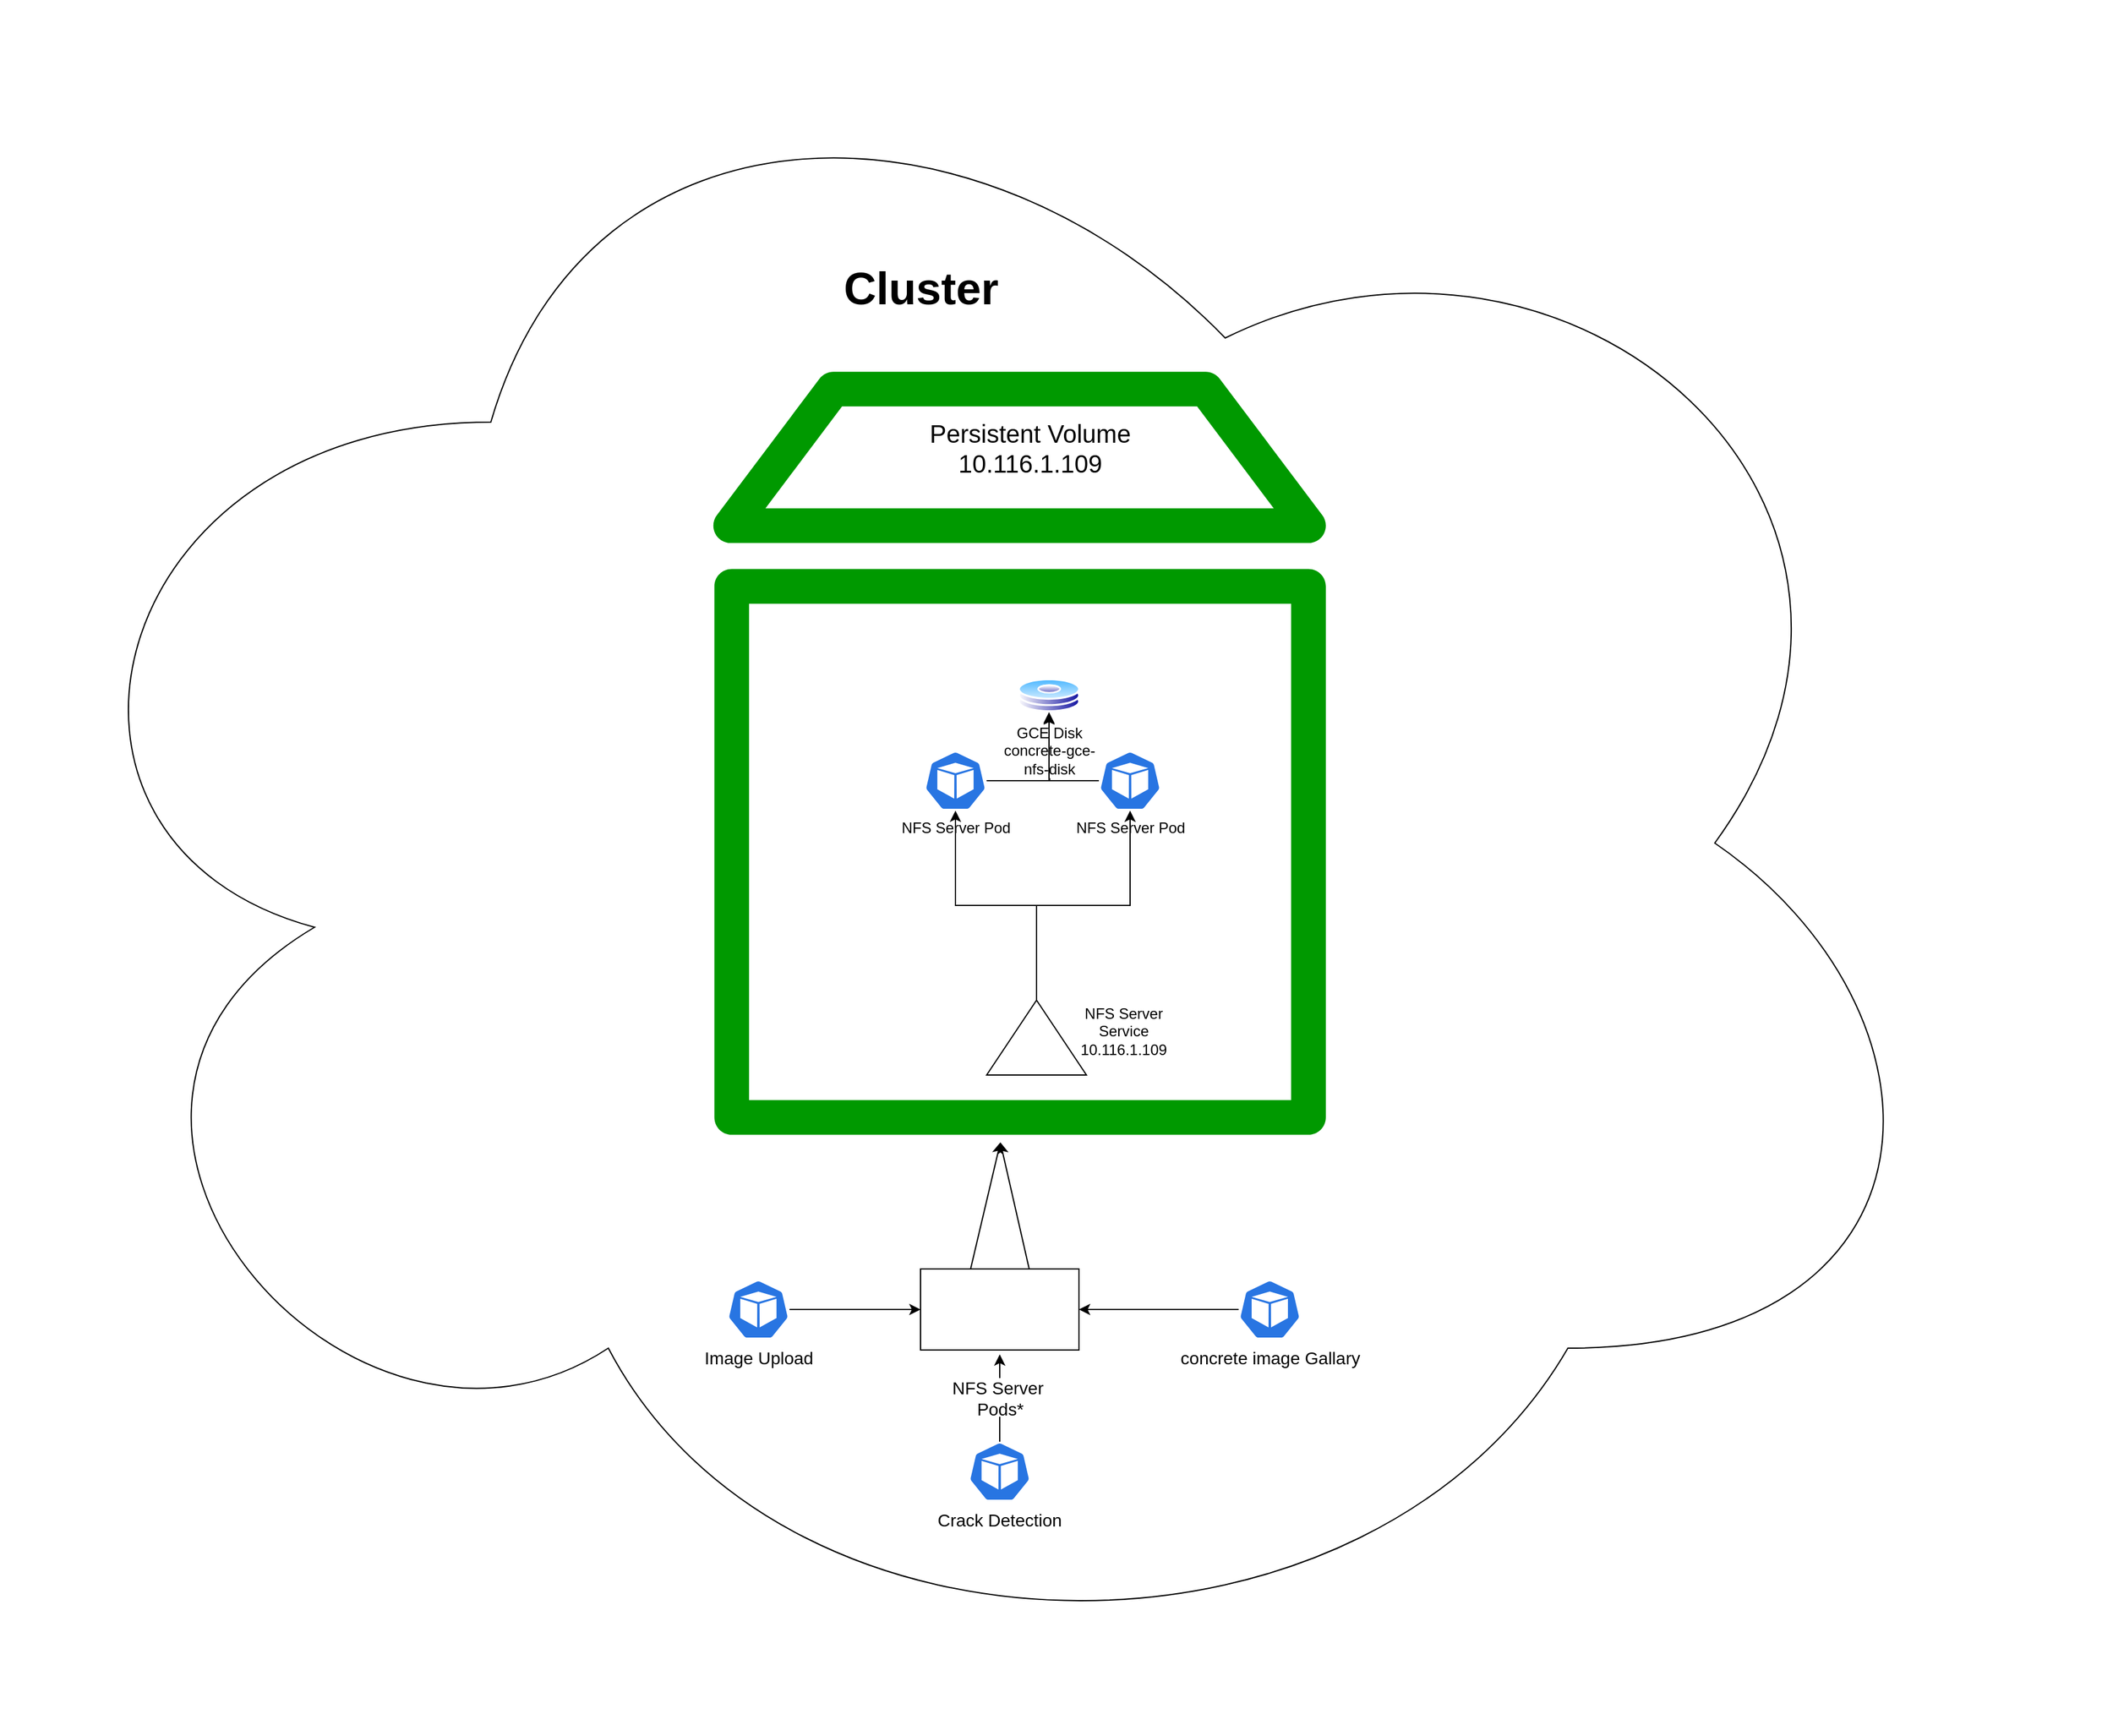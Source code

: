 <mxfile>
    <diagram id="kXCufjoOLKsDgkwW8JPE" name="Page-1">
        <mxGraphModel dx="7093" dy="2220" grid="1" gridSize="10" guides="1" tooltips="1" connect="1" arrows="1" fold="1" page="1" pageScale="1" pageWidth="827" pageHeight="583" background="none" math="0" shadow="0">
            <root>
                <mxCell id="0"/>
                <mxCell id="1" parent="0"/>
                <mxCell id="ZwHgZiTKEGKpRS0AxtbW-146" value="" style="group" parent="1" vertex="1" connectable="0">
                    <mxGeometry x="-2030" y="300.0" width="1632" height="1350" as="geometry"/>
                </mxCell>
                <mxCell id="EWjBrK5LlqKwHQxJgmvr-16" value="" style="group" parent="ZwHgZiTKEGKpRS0AxtbW-146" vertex="1" connectable="0">
                    <mxGeometry x="622" y="633" width="1010" height="702" as="geometry"/>
                </mxCell>
                <mxCell id="EWjBrK5LlqKwHQxJgmvr-15" value="" style="group" parent="EWjBrK5LlqKwHQxJgmvr-16" vertex="1" connectable="0">
                    <mxGeometry x="-100" y="-68" width="1060" height="770" as="geometry"/>
                </mxCell>
                <mxCell id="EWjBrK5LlqKwHQxJgmvr-19" value="" style="group" parent="EWjBrK5LlqKwHQxJgmvr-15" vertex="1" connectable="0">
                    <mxGeometry x="-20" y="-290" width="1080" height="1060" as="geometry"/>
                </mxCell>
                <mxCell id="YEQN4tm0ZySeaGyMXAkO-2" value="Image Upload" style="sketch=0;html=1;dashed=0;whitespace=wrap;fillColor=#2875E2;strokeColor=#ffffff;points=[[0.005,0.63,0],[0.1,0.2,0],[0.9,0.2,0],[0.5,0,0],[0.995,0.63,0],[0.72,0.99,0],[0.5,1,0],[0.28,0.99,0]];shape=mxgraph.kubernetes.icon;prIcon=pod;labelPosition=center;verticalLabelPosition=bottom;align=center;verticalAlign=top;fontSize=14;" parent="EWjBrK5LlqKwHQxJgmvr-19" vertex="1">
                    <mxGeometry x="20" y="710" width="50" height="48" as="geometry"/>
                </mxCell>
                <mxCell id="YEQN4tm0ZySeaGyMXAkO-4" value="concrete image Gallary" style="sketch=0;html=1;dashed=0;whitespace=wrap;fillColor=#2875E2;strokeColor=#ffffff;points=[[0.005,0.63,0],[0.1,0.2,0],[0.9,0.2,0],[0.5,0,0],[0.995,0.63,0],[0.72,0.99,0],[0.5,1,0],[0.28,0.99,0]];shape=mxgraph.kubernetes.icon;prIcon=pod;labelPosition=center;verticalLabelPosition=bottom;align=center;verticalAlign=top;fontSize=14;" parent="EWjBrK5LlqKwHQxJgmvr-19" vertex="1">
                    <mxGeometry x="430" y="710" width="50" height="48" as="geometry"/>
                </mxCell>
                <mxCell id="YEQN4tm0ZySeaGyMXAkO-16" style="edgeStyle=none;rounded=0;orthogonalLoop=1;jettySize=auto;html=1;fontSize=14;startArrow=none;" parent="EWjBrK5LlqKwHQxJgmvr-19" source="YEQN4tm0ZySeaGyMXAkO-21" edge="1">
                    <mxGeometry relative="1" as="geometry">
                        <mxPoint x="238.5" y="770" as="targetPoint"/>
                    </mxGeometry>
                </mxCell>
                <mxCell id="YEQN4tm0ZySeaGyMXAkO-14" value="" style="group;strokeColor=default;container=0;" parent="EWjBrK5LlqKwHQxJgmvr-19" vertex="1" connectable="0">
                    <mxGeometry x="175" y="701.5" width="127" height="65" as="geometry"/>
                </mxCell>
                <mxCell id="YEQN4tm0ZySeaGyMXAkO-19" style="edgeStyle=none;rounded=0;orthogonalLoop=1;jettySize=auto;html=1;fontSize=14;" parent="EWjBrK5LlqKwHQxJgmvr-19" source="YEQN4tm0ZySeaGyMXAkO-8" edge="1">
                    <mxGeometry relative="1" as="geometry">
                        <mxPoint x="239" y="600" as="targetPoint"/>
                    </mxGeometry>
                </mxCell>
                <mxCell id="YEQN4tm0ZySeaGyMXAkO-20" style="edgeStyle=none;rounded=0;orthogonalLoop=1;jettySize=auto;html=1;fontSize=14;" parent="EWjBrK5LlqKwHQxJgmvr-19" source="YEQN4tm0ZySeaGyMXAkO-13" edge="1">
                    <mxGeometry relative="1" as="geometry">
                        <mxPoint x="239" y="600" as="targetPoint"/>
                    </mxGeometry>
                </mxCell>
                <mxCell id="YEQN4tm0ZySeaGyMXAkO-8" value="" style="shape=image;html=1;verticalAlign=top;verticalLabelPosition=bottom;labelBackgroundColor=#ffffff;imageAspect=0;aspect=fixed;image=https://cdn2.iconfinder.com/data/icons/crystalproject/128x128/devices/nfs_unmount.png;fontSize=14;fillColor=none;" parent="EWjBrK5LlqKwHQxJgmvr-19" vertex="1">
                    <mxGeometry x="175" y="701.5" width="65" height="65" as="geometry"/>
                </mxCell>
                <mxCell id="YEQN4tm0ZySeaGyMXAkO-15" style="edgeStyle=none;rounded=0;orthogonalLoop=1;jettySize=auto;html=1;entryX=0;entryY=0.5;entryDx=0;entryDy=0;fontSize=14;" parent="EWjBrK5LlqKwHQxJgmvr-19" source="YEQN4tm0ZySeaGyMXAkO-2" target="YEQN4tm0ZySeaGyMXAkO-8" edge="1">
                    <mxGeometry relative="1" as="geometry"/>
                </mxCell>
                <mxCell id="YEQN4tm0ZySeaGyMXAkO-13" value="" style="shape=image;html=1;verticalAlign=top;verticalLabelPosition=bottom;labelBackgroundColor=#ffffff;imageAspect=0;aspect=fixed;image=https://cdn2.iconfinder.com/data/icons/crystalproject/128x128/devices/nfs_unmount.png;fontSize=14;fillColor=none;" parent="EWjBrK5LlqKwHQxJgmvr-19" vertex="1">
                    <mxGeometry x="237" y="701.5" width="65" height="65" as="geometry"/>
                </mxCell>
                <mxCell id="YEQN4tm0ZySeaGyMXAkO-18" style="edgeStyle=none;rounded=0;orthogonalLoop=1;jettySize=auto;html=1;entryX=1;entryY=0.5;entryDx=0;entryDy=0;fontSize=14;" parent="EWjBrK5LlqKwHQxJgmvr-19" source="YEQN4tm0ZySeaGyMXAkO-4" target="YEQN4tm0ZySeaGyMXAkO-13" edge="1">
                    <mxGeometry relative="1" as="geometry"/>
                </mxCell>
                <mxCell id="YEQN4tm0ZySeaGyMXAkO-21" value="&lt;span style=&quot;background-color: rgb(255 , 255 , 255)&quot;&gt;NFS Server&amp;nbsp;&lt;/span&gt;&lt;br style=&quot;background-color: rgb(255 , 255 , 255)&quot;&gt;&lt;span style=&quot;background-color: rgb(255 , 255 , 255)&quot;&gt;Pods*&lt;/span&gt;" style="text;html=1;strokeColor=none;fillColor=none;align=center;verticalAlign=middle;whiteSpace=wrap;rounded=0;fontSize=14;" parent="EWjBrK5LlqKwHQxJgmvr-19" vertex="1">
                    <mxGeometry x="143.5" y="790" width="190" height="30" as="geometry"/>
                </mxCell>
                <mxCell id="EWjBrK5LlqKwHQxJgmvr-1" value="" style="group" parent="EWjBrK5LlqKwHQxJgmvr-19" vertex="1" connectable="0">
                    <mxGeometry width="1080" height="1060" as="geometry"/>
                </mxCell>
                <mxCell id="EWjBrK5LlqKwHQxJgmvr-3" value="" style="group" parent="EWjBrK5LlqKwHQxJgmvr-1" vertex="1" connectable="0">
                    <mxGeometry x="170.0" y="241.935" width="860" height="818.065" as="geometry"/>
                </mxCell>
                <mxCell id="kGwHcZkv3LaDY8Z77mlH-28" value="&lt;b&gt;&lt;font style=&quot;font-size: 36px&quot;&gt;Cluster&lt;/font&gt;&lt;/b&gt;" style="text;html=1;align=center;verticalAlign=middle;resizable=0;points=[];autosize=1;strokeColor=none;fillColor=none;" parent="EWjBrK5LlqKwHQxJgmvr-3" vertex="1">
                    <mxGeometry x="-65" y="-341.935" width="140" height="30" as="geometry"/>
                </mxCell>
                <mxCell id="EWjBrK5LlqKwHQxJgmvr-17" value="" style="group" parent="EWjBrK5LlqKwHQxJgmvr-3" vertex="1" connectable="0">
                    <mxGeometry x="43.45" y="598.065" width="50" height="48" as="geometry"/>
                </mxCell>
                <mxCell id="YEQN4tm0ZySeaGyMXAkO-5" value="Crack Detection" style="sketch=0;html=1;dashed=0;whitespace=wrap;fillColor=#2875E2;strokeColor=#ffffff;points=[[0.005,0.63,0],[0.1,0.2,0],[0.9,0.2,0],[0.5,0,0],[0.995,0.63,0],[0.72,0.99,0],[0.5,1,0],[0.28,0.99,0]];shape=mxgraph.kubernetes.icon;prIcon=pod;labelPosition=center;verticalLabelPosition=bottom;align=center;verticalAlign=top;fontSize=14;" parent="EWjBrK5LlqKwHQxJgmvr-17" vertex="1">
                    <mxGeometry width="50" height="48" as="geometry"/>
                </mxCell>
                <mxCell id="ZwHgZiTKEGKpRS0AxtbW-130" value="" style="group" parent="EWjBrK5LlqKwHQxJgmvr-1" vertex="1" connectable="0">
                    <mxGeometry x="8" y="-22" width="1072" height="1057" as="geometry"/>
                </mxCell>
                <mxCell id="ZwHgZiTKEGKpRS0AxtbW-131" value="" style="sketch=0;outlineConnect=0;fontColor=#232F3E;gradientColor=none;fillColor=#009900;strokeColor=none;dashed=0;verticalLabelPosition=bottom;verticalAlign=top;align=center;html=1;fontSize=12;fontStyle=0;aspect=fixed;pointerEvents=1;shape=mxgraph.aws4.volume;" parent="ZwHgZiTKEGKpRS0AxtbW-130" vertex="1">
                    <mxGeometry width="492.81" height="620" as="geometry"/>
                </mxCell>
                <mxCell id="ZwHgZiTKEGKpRS0AxtbW-132" value="" style="group" parent="ZwHgZiTKEGKpRS0AxtbW-130" vertex="1" connectable="0">
                    <mxGeometry x="170" y="250" width="190" height="318" as="geometry"/>
                </mxCell>
                <mxCell id="ZwHgZiTKEGKpRS0AxtbW-133" style="edgeStyle=orthogonalEdgeStyle;rounded=0;orthogonalLoop=1;jettySize=auto;html=1;exitX=0;exitY=0.5;exitDx=0;exitDy=0;" parent="ZwHgZiTKEGKpRS0AxtbW-132" source="ZwHgZiTKEGKpRS0AxtbW-134" edge="1">
                    <mxGeometry relative="1" as="geometry">
                        <mxPoint x="90" y="298" as="targetPoint"/>
                    </mxGeometry>
                </mxCell>
                <mxCell id="ZwHgZiTKEGKpRS0AxtbW-134" value="" style="triangle;whiteSpace=wrap;html=1;rotation=-90;labelPosition=left;verticalLabelPosition=middle;align=right;verticalAlign=middle;" parent="ZwHgZiTKEGKpRS0AxtbW-132" vertex="1">
                    <mxGeometry x="60" y="248" width="60" height="80" as="geometry"/>
                </mxCell>
                <mxCell id="ZwHgZiTKEGKpRS0AxtbW-135" value="NFS Server Pod" style="sketch=0;html=1;dashed=0;whitespace=wrap;fillColor=#2875E2;strokeColor=#ffffff;points=[[0.005,0.63,0],[0.1,0.2,0],[0.9,0.2,0],[0.5,0,0],[0.995,0.63,0],[0.72,0.99,0],[0.5,1,0],[0.28,0.99,0]];shape=mxgraph.kubernetes.icon;prIcon=pod;labelPosition=center;verticalLabelPosition=bottom;align=center;verticalAlign=top;" parent="ZwHgZiTKEGKpRS0AxtbW-132" vertex="1">
                    <mxGeometry y="58" width="50" height="48" as="geometry"/>
                </mxCell>
                <mxCell id="ZwHgZiTKEGKpRS0AxtbW-136" style="edgeStyle=orthogonalEdgeStyle;rounded=0;orthogonalLoop=1;jettySize=auto;html=1;entryX=0.5;entryY=1;entryDx=0;entryDy=0;entryPerimeter=0;" parent="ZwHgZiTKEGKpRS0AxtbW-132" source="ZwHgZiTKEGKpRS0AxtbW-134" target="ZwHgZiTKEGKpRS0AxtbW-135" edge="1">
                    <mxGeometry relative="1" as="geometry"/>
                </mxCell>
                <mxCell id="ZwHgZiTKEGKpRS0AxtbW-137" style="edgeStyle=orthogonalEdgeStyle;rounded=0;orthogonalLoop=1;jettySize=auto;html=1;" parent="ZwHgZiTKEGKpRS0AxtbW-132" source="ZwHgZiTKEGKpRS0AxtbW-138" edge="1">
                    <mxGeometry relative="1" as="geometry">
                        <mxPoint x="100" y="28" as="targetPoint"/>
                    </mxGeometry>
                </mxCell>
                <mxCell id="ZwHgZiTKEGKpRS0AxtbW-138" value="NFS Server Pod" style="sketch=0;html=1;dashed=0;whitespace=wrap;fillColor=#2875E2;strokeColor=#ffffff;points=[[0.005,0.63,0],[0.1,0.2,0],[0.9,0.2,0],[0.5,0,0],[0.995,0.63,0],[0.72,0.99,0],[0.5,1,0],[0.28,0.99,0]];shape=mxgraph.kubernetes.icon;prIcon=pod;labelPosition=center;verticalLabelPosition=bottom;align=center;verticalAlign=top;" parent="ZwHgZiTKEGKpRS0AxtbW-132" vertex="1">
                    <mxGeometry x="140" y="58" width="50" height="48" as="geometry"/>
                </mxCell>
                <mxCell id="ZwHgZiTKEGKpRS0AxtbW-139" style="edgeStyle=orthogonalEdgeStyle;rounded=0;orthogonalLoop=1;jettySize=auto;html=1;entryX=0.5;entryY=1;entryDx=0;entryDy=0;entryPerimeter=0;exitX=1;exitY=0.5;exitDx=0;exitDy=0;" parent="ZwHgZiTKEGKpRS0AxtbW-132" source="ZwHgZiTKEGKpRS0AxtbW-134" target="ZwHgZiTKEGKpRS0AxtbW-138" edge="1">
                    <mxGeometry relative="1" as="geometry"/>
                </mxCell>
                <mxCell id="ZwHgZiTKEGKpRS0AxtbW-140" value="NFS Server Service&lt;br&gt;10.116.1.109" style="text;html=1;strokeColor=none;fillColor=none;align=center;verticalAlign=middle;whiteSpace=wrap;rounded=0;" parent="ZwHgZiTKEGKpRS0AxtbW-132" vertex="1">
                    <mxGeometry x="130" y="268" width="60" height="30" as="geometry"/>
                </mxCell>
                <mxCell id="ZwHgZiTKEGKpRS0AxtbW-141" value="GCE Disk&lt;br&gt;concrete-gce-&lt;br&gt;nfs-disk" style="aspect=fixed;perimeter=ellipsePerimeter;html=1;align=center;shadow=0;dashed=0;spacingTop=3;image;image=img/lib/active_directory/hard_disk.svg;" parent="ZwHgZiTKEGKpRS0AxtbW-132" vertex="1">
                    <mxGeometry x="75" width="50" height="27" as="geometry"/>
                </mxCell>
                <mxCell id="ZwHgZiTKEGKpRS0AxtbW-142" style="edgeStyle=orthogonalEdgeStyle;rounded=0;orthogonalLoop=1;jettySize=auto;html=1;entryX=0.5;entryY=1;entryDx=0;entryDy=0;" parent="ZwHgZiTKEGKpRS0AxtbW-132" source="ZwHgZiTKEGKpRS0AxtbW-135" target="ZwHgZiTKEGKpRS0AxtbW-141" edge="1">
                    <mxGeometry relative="1" as="geometry"/>
                </mxCell>
                <mxCell id="ZwHgZiTKEGKpRS0AxtbW-143" value="Persistent Volume&lt;br&gt;10.116.1.109" style="text;html=1;strokeColor=none;fillColor=none;align=center;verticalAlign=middle;whiteSpace=wrap;rounded=0;fontSize=20;" parent="ZwHgZiTKEGKpRS0AxtbW-130" vertex="1">
                    <mxGeometry x="130" y="50" width="250" height="30" as="geometry"/>
                </mxCell>
                <mxCell id="YEQN4tm0ZySeaGyMXAkO-1" value="" style="ellipse;shape=cloud;whiteSpace=wrap;html=1;fillColor=none;" parent="ZwHgZiTKEGKpRS0AxtbW-130" vertex="1">
                    <mxGeometry x="-570" y="-293.0" width="1570" height="1350" as="geometry"/>
                </mxCell>
                <mxCell id="YEQN4tm0ZySeaGyMXAkO-22" value="" style="edgeStyle=none;rounded=0;orthogonalLoop=1;jettySize=auto;html=1;fontSize=14;endArrow=none;" parent="EWjBrK5LlqKwHQxJgmvr-19" source="YEQN4tm0ZySeaGyMXAkO-5" target="YEQN4tm0ZySeaGyMXAkO-21" edge="1">
                    <mxGeometry relative="1" as="geometry">
                        <mxPoint x="958.5" y="710" as="targetPoint"/>
                        <mxPoint x="958.5" y="820" as="sourcePoint"/>
                    </mxGeometry>
                </mxCell>
            </root>
        </mxGraphModel>
    </diagram>
</mxfile>